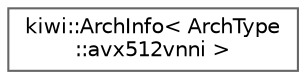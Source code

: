 digraph "Graphical Class Hierarchy"
{
 // LATEX_PDF_SIZE
  bgcolor="transparent";
  edge [fontname=Helvetica,fontsize=10,labelfontname=Helvetica,labelfontsize=10];
  node [fontname=Helvetica,fontsize=10,shape=box,height=0.2,width=0.4];
  rankdir="LR";
  Node0 [id="Node000000",label="kiwi::ArchInfo\< ArchType\l::avx512vnni \>",height=0.2,width=0.4,color="grey40", fillcolor="white", style="filled",URL="$structkiwi_1_1ArchInfo_3_01ArchType_1_1avx512vnni_01_4.html",tooltip=" "];
}

